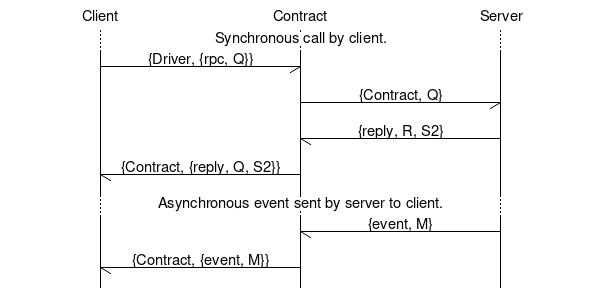 msc {

    Client, Contract, Server;

    ... [label="Synchronous call by client."];

    Client->Contract [label="{Driver, {rpc, Q}}"];
    Contract->Server [label="{Contract, Q}"];
    Contract<-Server [label="{reply, R, S2}"];
    Client<-Contract [label="{Contract, {reply, Q, S2}}"];

    ... [label="Asynchronous event sent by server to client."];

    Contract<-Server [label="{event, M}"];
    Client<-Contract [label="{Contract, {event, M}}"];

}
